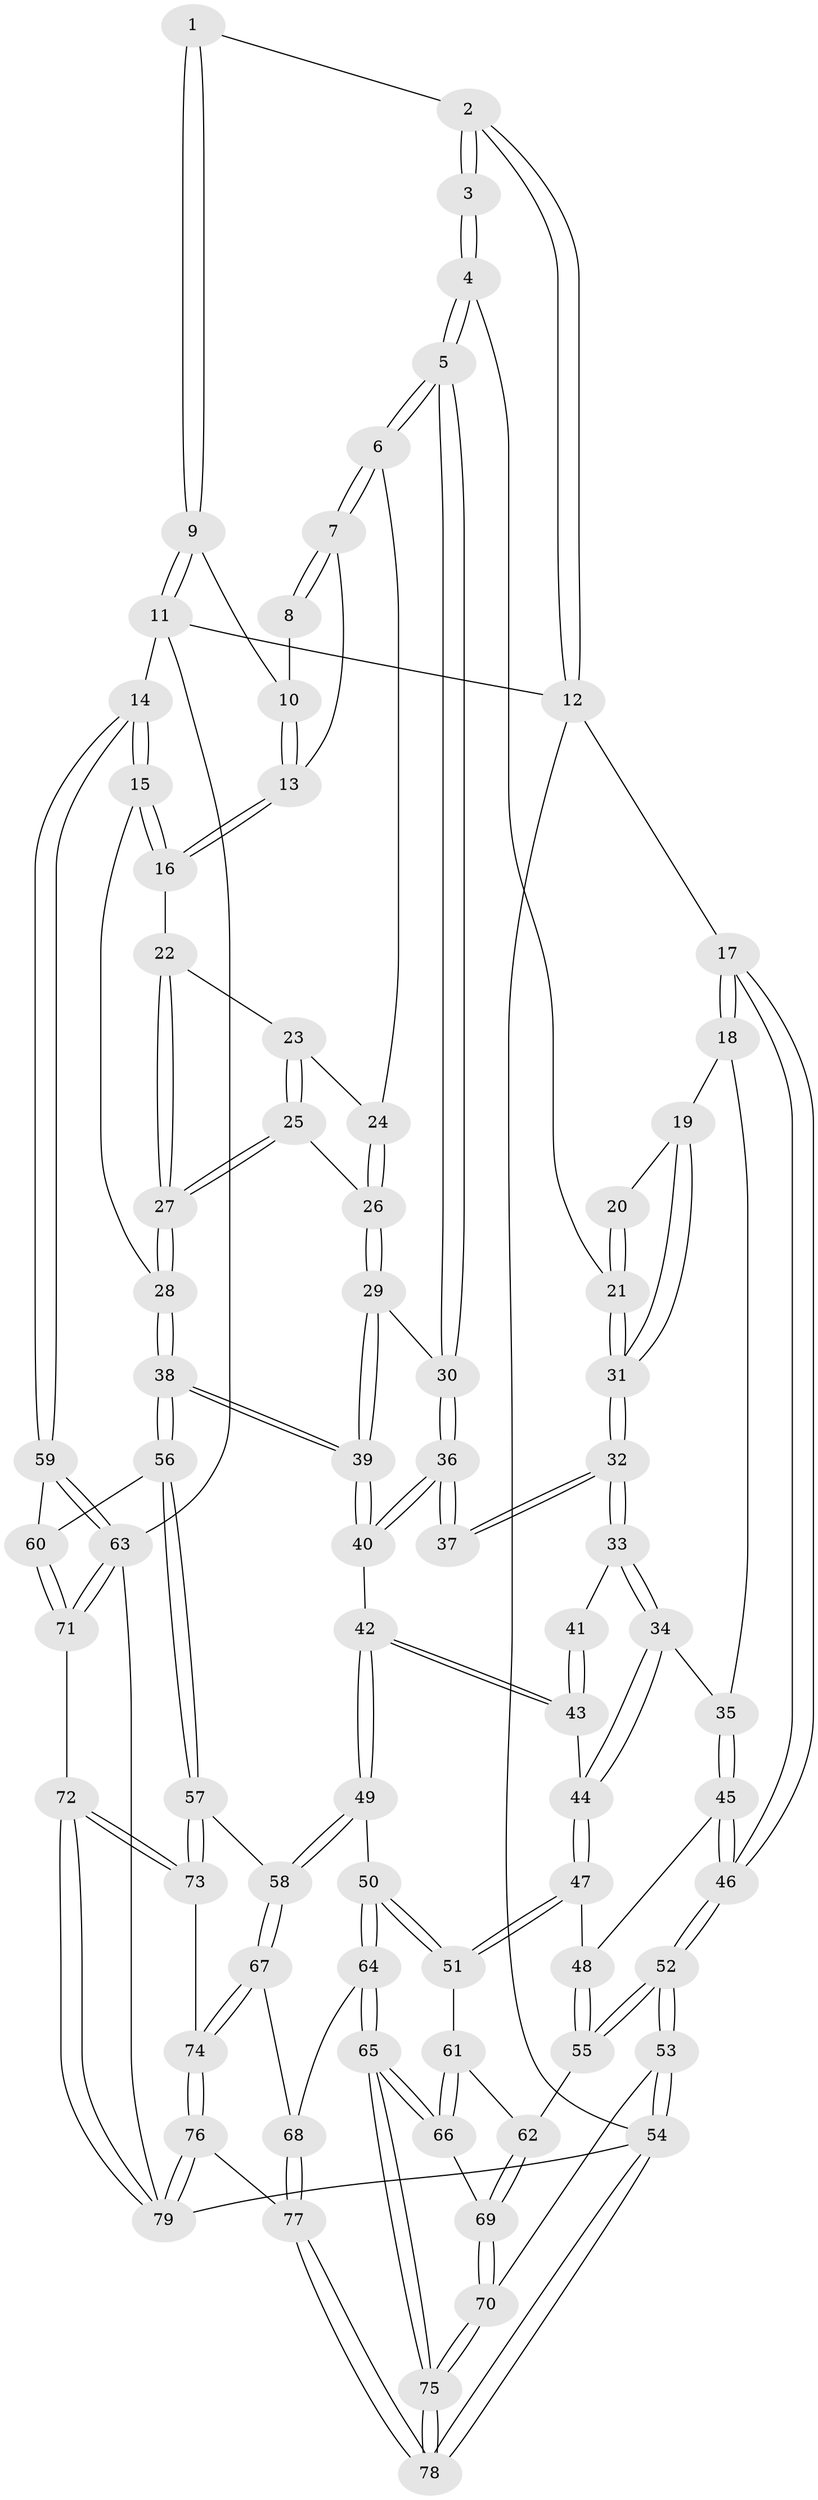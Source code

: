 // coarse degree distribution, {6: 0.22580645161290322, 4: 0.4838709677419355, 2: 0.03225806451612903, 7: 0.0967741935483871, 5: 0.0967741935483871, 3: 0.06451612903225806}
// Generated by graph-tools (version 1.1) at 2025/21/03/04/25 18:21:32]
// undirected, 79 vertices, 194 edges
graph export_dot {
graph [start="1"]
  node [color=gray90,style=filled];
  1 [pos="+0.5826444168962694+0"];
  2 [pos="+0.22113435923183544+0"];
  3 [pos="+0.3690278345312654+0.09863258922067429"];
  4 [pos="+0.43491908544190194+0.18820956814495524"];
  5 [pos="+0.44096446768706465+0.19049060061093762"];
  6 [pos="+0.502879622261607+0.164587172256942"];
  7 [pos="+0.5638150501821824+0.11599167273845243"];
  8 [pos="+0.5750711174258163+0.018335087027428174"];
  9 [pos="+1+0"];
  10 [pos="+0.7689420989548165+0.0824321327074811"];
  11 [pos="+1+0"];
  12 [pos="+0+0"];
  13 [pos="+0.7335447607722153+0.14449026584493888"];
  14 [pos="+1+0.2981912743518136"];
  15 [pos="+1+0.3205655877170598"];
  16 [pos="+0.7381549181276222+0.17034632202888042"];
  17 [pos="+0+0"];
  18 [pos="+0.07260481067657903+0.16894183098793897"];
  19 [pos="+0.15307270437449813+0.20772506691321585"];
  20 [pos="+0.23667357783935716+0.18781954766680214"];
  21 [pos="+0.3410997298986639+0.25479880978379804"];
  22 [pos="+0.7300729517492044+0.1911526334684471"];
  23 [pos="+0.6567501327502+0.23777294831224194"];
  24 [pos="+0.5904852375188224+0.22396765694585258"];
  25 [pos="+0.6302939398316306+0.30611618673805036"];
  26 [pos="+0.6193457130853836+0.30965663373725166"];
  27 [pos="+0.7376792055958887+0.3389212769477013"];
  28 [pos="+0.7857613938165507+0.4225683981038688"];
  29 [pos="+0.594013852038027+0.32741564255974187"];
  30 [pos="+0.46986799343083335+0.27217364074372385"];
  31 [pos="+0.2714511888512234+0.31947068726791344"];
  32 [pos="+0.2693931611810975+0.33370410183777466"];
  33 [pos="+0.2687075504616732+0.33596078227399423"];
  34 [pos="+0.25606912260154685+0.36887015541206014"];
  35 [pos="+0.1907230284220665+0.37603078060677725"];
  36 [pos="+0.46078965391537036+0.33993083098065363"];
  37 [pos="+0.3889424625181535+0.3609110050351568"];
  38 [pos="+0.7105094790911022+0.5433211869442248"];
  39 [pos="+0.6067052526934333+0.4656353018292416"];
  40 [pos="+0.4745876090548335+0.44146537497725835"];
  41 [pos="+0.37395322764757033+0.38352041205529297"];
  42 [pos="+0.4468098648845178+0.4641629686592363"];
  43 [pos="+0.37468488091565644+0.42144126524775855"];
  44 [pos="+0.2665939746831757+0.401177965897435"];
  45 [pos="+0.07912968926208774+0.40725572639905416"];
  46 [pos="+0+0.3753104019360008"];
  47 [pos="+0.263377261663031+0.5048785749347988"];
  48 [pos="+0.16890944091650076+0.48950897536059756"];
  49 [pos="+0.39065978934231627+0.5672541689076509"];
  50 [pos="+0.38136733348874696+0.5739931640818694"];
  51 [pos="+0.27628533379699327+0.53208729399155"];
  52 [pos="+0+0.4577267466182877"];
  53 [pos="+0+0.8121317201220417"];
  54 [pos="+0+1"];
  55 [pos="+0.07931968552055275+0.6113463740871979"];
  56 [pos="+0.711773170000328+0.564171362613565"];
  57 [pos="+0.6988391115894161+0.587019641061426"];
  58 [pos="+0.6367090929630842+0.620102932341061"];
  59 [pos="+1+0.4378934190121131"];
  60 [pos="+0.8797683006732886+0.6210343028909205"];
  61 [pos="+0.19767549856096608+0.6108008174774316"];
  62 [pos="+0.08223843602935922+0.6140208632165592"];
  63 [pos="+1+0.8355410180140848"];
  64 [pos="+0.3801830998714738+0.754875658733669"];
  65 [pos="+0.3161737566148849+0.7999222023409309"];
  66 [pos="+0.2483064728550956+0.72515259755622"];
  67 [pos="+0.5048362294611228+0.7726250704700528"];
  68 [pos="+0.495103365732676+0.7729570077592938"];
  69 [pos="+0.09222714187544548+0.703756618173136"];
  70 [pos="+0.07760158819992738+0.7645687444960664"];
  71 [pos="+0.9762880482064631+0.8029565525528033"];
  72 [pos="+0.8224595737499344+0.8803111626285162"];
  73 [pos="+0.7482896695243306+0.7994330214986463"];
  74 [pos="+0.5747293848197162+0.8440990541494445"];
  75 [pos="+0.22395410305933028+0.9721764222752174"];
  76 [pos="+0.6159879988147204+1"];
  77 [pos="+0.4334509658568976+1"];
  78 [pos="+0.19981323932323508+1"];
  79 [pos="+0.7323641600761169+1"];
  1 -- 2;
  1 -- 9;
  1 -- 9;
  2 -- 3;
  2 -- 3;
  2 -- 12;
  2 -- 12;
  3 -- 4;
  3 -- 4;
  4 -- 5;
  4 -- 5;
  4 -- 21;
  5 -- 6;
  5 -- 6;
  5 -- 30;
  5 -- 30;
  6 -- 7;
  6 -- 7;
  6 -- 24;
  7 -- 8;
  7 -- 8;
  7 -- 13;
  8 -- 10;
  9 -- 10;
  9 -- 11;
  9 -- 11;
  10 -- 13;
  10 -- 13;
  11 -- 12;
  11 -- 14;
  11 -- 63;
  12 -- 17;
  12 -- 54;
  13 -- 16;
  13 -- 16;
  14 -- 15;
  14 -- 15;
  14 -- 59;
  14 -- 59;
  15 -- 16;
  15 -- 16;
  15 -- 28;
  16 -- 22;
  17 -- 18;
  17 -- 18;
  17 -- 46;
  17 -- 46;
  18 -- 19;
  18 -- 35;
  19 -- 20;
  19 -- 31;
  19 -- 31;
  20 -- 21;
  20 -- 21;
  21 -- 31;
  21 -- 31;
  22 -- 23;
  22 -- 27;
  22 -- 27;
  23 -- 24;
  23 -- 25;
  23 -- 25;
  24 -- 26;
  24 -- 26;
  25 -- 26;
  25 -- 27;
  25 -- 27;
  26 -- 29;
  26 -- 29;
  27 -- 28;
  27 -- 28;
  28 -- 38;
  28 -- 38;
  29 -- 30;
  29 -- 39;
  29 -- 39;
  30 -- 36;
  30 -- 36;
  31 -- 32;
  31 -- 32;
  32 -- 33;
  32 -- 33;
  32 -- 37;
  32 -- 37;
  33 -- 34;
  33 -- 34;
  33 -- 41;
  34 -- 35;
  34 -- 44;
  34 -- 44;
  35 -- 45;
  35 -- 45;
  36 -- 37;
  36 -- 37;
  36 -- 40;
  36 -- 40;
  38 -- 39;
  38 -- 39;
  38 -- 56;
  38 -- 56;
  39 -- 40;
  39 -- 40;
  40 -- 42;
  41 -- 43;
  41 -- 43;
  42 -- 43;
  42 -- 43;
  42 -- 49;
  42 -- 49;
  43 -- 44;
  44 -- 47;
  44 -- 47;
  45 -- 46;
  45 -- 46;
  45 -- 48;
  46 -- 52;
  46 -- 52;
  47 -- 48;
  47 -- 51;
  47 -- 51;
  48 -- 55;
  48 -- 55;
  49 -- 50;
  49 -- 58;
  49 -- 58;
  50 -- 51;
  50 -- 51;
  50 -- 64;
  50 -- 64;
  51 -- 61;
  52 -- 53;
  52 -- 53;
  52 -- 55;
  52 -- 55;
  53 -- 54;
  53 -- 54;
  53 -- 70;
  54 -- 78;
  54 -- 78;
  54 -- 79;
  55 -- 62;
  56 -- 57;
  56 -- 57;
  56 -- 60;
  57 -- 58;
  57 -- 73;
  57 -- 73;
  58 -- 67;
  58 -- 67;
  59 -- 60;
  59 -- 63;
  59 -- 63;
  60 -- 71;
  60 -- 71;
  61 -- 62;
  61 -- 66;
  61 -- 66;
  62 -- 69;
  62 -- 69;
  63 -- 71;
  63 -- 71;
  63 -- 79;
  64 -- 65;
  64 -- 65;
  64 -- 68;
  65 -- 66;
  65 -- 66;
  65 -- 75;
  65 -- 75;
  66 -- 69;
  67 -- 68;
  67 -- 74;
  67 -- 74;
  68 -- 77;
  68 -- 77;
  69 -- 70;
  69 -- 70;
  70 -- 75;
  70 -- 75;
  71 -- 72;
  72 -- 73;
  72 -- 73;
  72 -- 79;
  72 -- 79;
  73 -- 74;
  74 -- 76;
  74 -- 76;
  75 -- 78;
  75 -- 78;
  76 -- 77;
  76 -- 79;
  76 -- 79;
  77 -- 78;
  77 -- 78;
}
